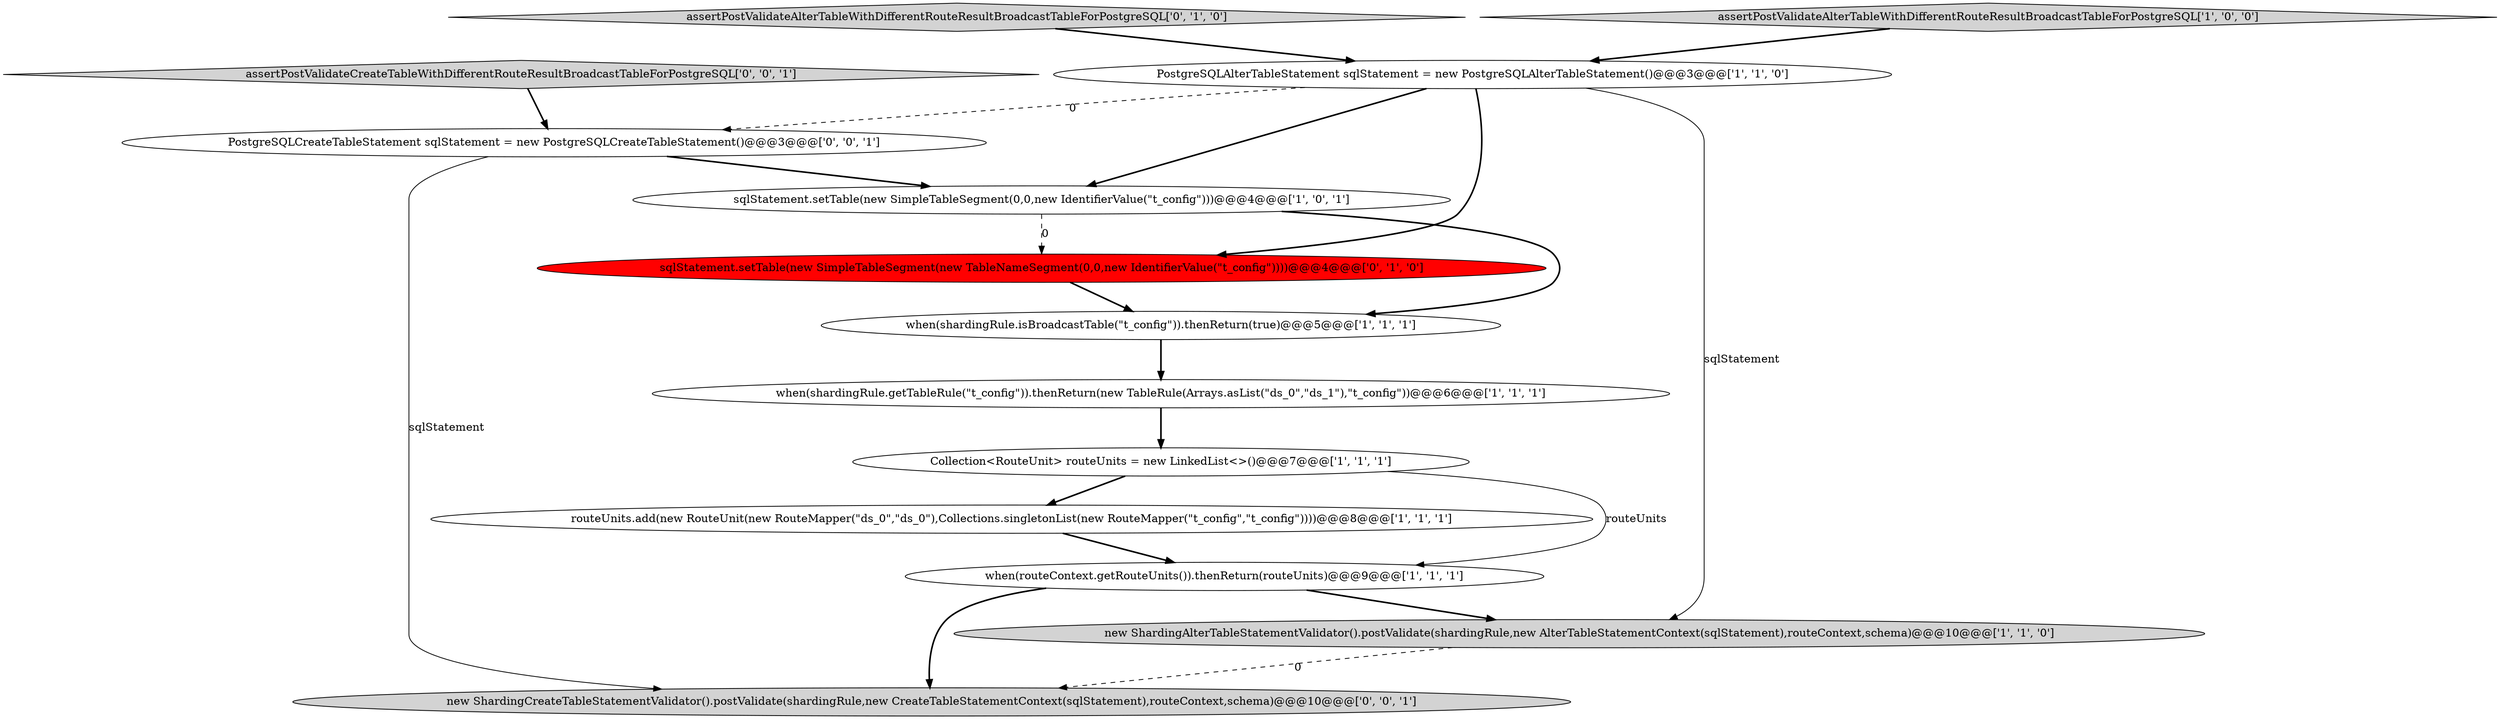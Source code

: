 digraph {
6 [style = filled, label = "routeUnits.add(new RouteUnit(new RouteMapper(\"ds_0\",\"ds_0\"),Collections.singletonList(new RouteMapper(\"t_config\",\"t_config\"))))@@@8@@@['1', '1', '1']", fillcolor = white, shape = ellipse image = "AAA0AAABBB1BBB"];
11 [style = filled, label = "PostgreSQLCreateTableStatement sqlStatement = new PostgreSQLCreateTableStatement()@@@3@@@['0', '0', '1']", fillcolor = white, shape = ellipse image = "AAA0AAABBB3BBB"];
10 [style = filled, label = "sqlStatement.setTable(new SimpleTableSegment(new TableNameSegment(0,0,new IdentifierValue(\"t_config\"))))@@@4@@@['0', '1', '0']", fillcolor = red, shape = ellipse image = "AAA1AAABBB2BBB"];
9 [style = filled, label = "assertPostValidateAlterTableWithDifferentRouteResultBroadcastTableForPostgreSQL['0', '1', '0']", fillcolor = lightgray, shape = diamond image = "AAA0AAABBB2BBB"];
13 [style = filled, label = "new ShardingCreateTableStatementValidator().postValidate(shardingRule,new CreateTableStatementContext(sqlStatement),routeContext,schema)@@@10@@@['0', '0', '1']", fillcolor = lightgray, shape = ellipse image = "AAA0AAABBB3BBB"];
8 [style = filled, label = "when(routeContext.getRouteUnits()).thenReturn(routeUnits)@@@9@@@['1', '1', '1']", fillcolor = white, shape = ellipse image = "AAA0AAABBB1BBB"];
3 [style = filled, label = "when(shardingRule.getTableRule(\"t_config\")).thenReturn(new TableRule(Arrays.asList(\"ds_0\",\"ds_1\"),\"t_config\"))@@@6@@@['1', '1', '1']", fillcolor = white, shape = ellipse image = "AAA0AAABBB1BBB"];
1 [style = filled, label = "sqlStatement.setTable(new SimpleTableSegment(0,0,new IdentifierValue(\"t_config\")))@@@4@@@['1', '0', '1']", fillcolor = white, shape = ellipse image = "AAA0AAABBB1BBB"];
5 [style = filled, label = "new ShardingAlterTableStatementValidator().postValidate(shardingRule,new AlterTableStatementContext(sqlStatement),routeContext,schema)@@@10@@@['1', '1', '0']", fillcolor = lightgray, shape = ellipse image = "AAA0AAABBB1BBB"];
4 [style = filled, label = "assertPostValidateAlterTableWithDifferentRouteResultBroadcastTableForPostgreSQL['1', '0', '0']", fillcolor = lightgray, shape = diamond image = "AAA0AAABBB1BBB"];
12 [style = filled, label = "assertPostValidateCreateTableWithDifferentRouteResultBroadcastTableForPostgreSQL['0', '0', '1']", fillcolor = lightgray, shape = diamond image = "AAA0AAABBB3BBB"];
0 [style = filled, label = "PostgreSQLAlterTableStatement sqlStatement = new PostgreSQLAlterTableStatement()@@@3@@@['1', '1', '0']", fillcolor = white, shape = ellipse image = "AAA0AAABBB1BBB"];
2 [style = filled, label = "when(shardingRule.isBroadcastTable(\"t_config\")).thenReturn(true)@@@5@@@['1', '1', '1']", fillcolor = white, shape = ellipse image = "AAA0AAABBB1BBB"];
7 [style = filled, label = "Collection<RouteUnit> routeUnits = new LinkedList<>()@@@7@@@['1', '1', '1']", fillcolor = white, shape = ellipse image = "AAA0AAABBB1BBB"];
5->13 [style = dashed, label="0"];
6->8 [style = bold, label=""];
11->13 [style = solid, label="sqlStatement"];
10->2 [style = bold, label=""];
1->2 [style = bold, label=""];
0->10 [style = bold, label=""];
0->5 [style = solid, label="sqlStatement"];
0->11 [style = dashed, label="0"];
1->10 [style = dashed, label="0"];
4->0 [style = bold, label=""];
8->5 [style = bold, label=""];
9->0 [style = bold, label=""];
3->7 [style = bold, label=""];
8->13 [style = bold, label=""];
11->1 [style = bold, label=""];
0->1 [style = bold, label=""];
7->6 [style = bold, label=""];
2->3 [style = bold, label=""];
12->11 [style = bold, label=""];
7->8 [style = solid, label="routeUnits"];
}

